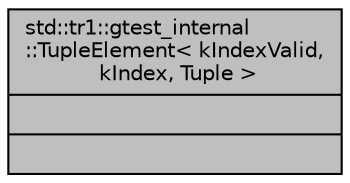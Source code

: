 digraph "std::tr1::gtest_internal::TupleElement&lt; kIndexValid, kIndex, Tuple &gt;"
{
 // LATEX_PDF_SIZE
  edge [fontname="Helvetica",fontsize="10",labelfontname="Helvetica",labelfontsize="10"];
  node [fontname="Helvetica",fontsize="10",shape=record];
  Node1 [label="{std::tr1::gtest_internal\l::TupleElement\< kIndexValid,\l kIndex, Tuple \>\n||}",height=0.2,width=0.4,color="black", fillcolor="grey75", style="filled", fontcolor="black",tooltip=" "];
}
